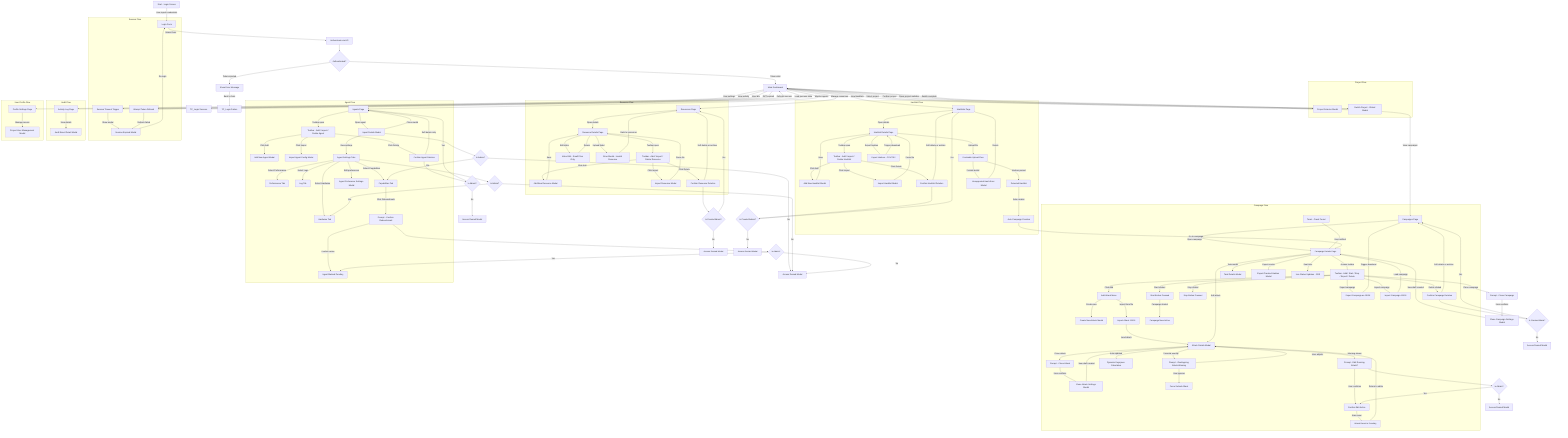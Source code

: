 flowchart TD

  %% Home and Login
  TC_Login_Success[TC_Login Success]
  TC_Login_Failure[TC_Login Failure]

  Start[Start - Login Screen] -->|"User inputs credentials"| LoginForm[Login Form]
  LoginForm -->|"Submit form"| AuthAPI[Authenticate via API]
  AuthAPI --> IsAuthenticated{Authenticated?}
  IsAuthenticated -->|"Token valid"| Dashboard[Main Dashboard]
  IsAuthenticated -->|"Token rejected"| LoginError[Show Error Message]
  LoginError -->|"Back to form"| TC_Login_Failure
  Dashboard -->|"Load success state"| TC_Login_Success

  %% Project selection and creation
  subgraph Project Flow
    Dashboard -->|"Select project"| ProjectPicker[Project Selector Modal]
    ProjectPicker -->|"Confirm project"| Dashboard
    Dashboard -->|"Open project switcher"| SwitchProject[Switch Project - Global Modal]
    SwitchProject -->|"Switch complete"| Dashboard
  end

  %% Campaigns
  CampaignToolbar -->|"Clone campaign"| CloneCampaignPrompt[Prompt - Clone Campaign]
  CloneCampaignPrompt -->|"User confirms"| CloneCampaignForm[Clone Campaign Settings Modal]
  CloneCampaignForm -->|"New draft created"| CampaignDetails
  subgraph Campaign Flow
    Dashboard -->|"View campaigns"| ViewCampaigns[Campaigns Page]
    ViewCampaigns -->|"Open campaign"| CampaignDetails[Campaign Details Page]
    CampaignDetails -->|"Access toolbar"| CampaignToolbar[Toolbar - Add / Start / Stop / Export / Delete]
    CampaignToolbar -->|"Click Add"| NewAttackDropdown[Add Attack Menu]
    NewAttackDropdown -->|"Create new"| NewAttackModal[Create New Attack Modal]
    NewAttackDropdown -->|"Import from file"| ImportAttack[Import Attack JSON]
    ImportAttack -->|"Load attack"| AttackDetails
    CampaignToolbar -->|"Start clicked"| StartCampaign[Start Button Pressed]
    CampaignToolbar -->|"Stop clicked"| StopCampaign[Stop Button Pressed]
    CampaignToolbar -->|"Delete clicked"| DeleteCampaignPrompt[Confirm Campaign Deletion]
    DeleteCampaignPrompt -->|"Soft delete or archive"| ViewCampaigns
    StartCampaign -->|"Campaign started"| CampaignActiveState[Campaign Now Active]
    CampaignToolbar -->|"Export campaign"| SaveExport[Export Campaign as JSON]
    CampaignToolbar -->|"Import campaign"| ImportCampaign[Import Campaign JSON]
    ImportCampaign -->|"Load campaign"| CampaignDetails
    CampaignDetails -->|"Edit attack"| AttackDetails[Attack Details Modal]
    AttackDetails -->|"Clone attack"| CloneAttackPrompt[Prompt - Clone Attack]
    CloneAttackPrompt -->|"User confirms"| CloneAttackForm[Clone Attack Settings Modal]
    CloneAttackForm -->|"New draft created"| AttackDetails
    AttackDetails -->|"Warning shown"| EditWhileRunningPrompt[Prompt - Edit Running Attack?]
    EditWhileRunningPrompt -->|"User confirms"| ConfirmEdit[Confirm Edit Action]
    ConfirmEdit -->|"State reset"| ResetAttackState[Attack Reset to Pending]
    ResetAttackState -->|"Return to editor"| AttackDetails
    AttackDetails -->|"Auto-updated"| KeyspaceEstimation[Dynamic Keyspace Calculation]
    AttackDetails -->|"Potential overlap"| DeduplicationPrompt[Prompt - Overlapping Attack Warning]
    DeduplicationPrompt -->|"User ignores"| ProceedAnyway[Force Submit Attack]
    DeduplicationPrompt -->|"User adjusts"| AttackDetails
    CampaignDetails -->|"Task modal"| TaskDetails[Task Details Modal]
    CampaignDetails -->|"Export cracks"| ExportCracks[Export Cracked Hashes Modal]
    CampaignDetails -->|"Real-time"| LiveUpdates[Live Status Updates - SSE]
    CrackEvent[Toast - Crack Found] -->|"User notified"| CampaignDetails
    SaveExport -->|"Trigger download"| ViewCampaigns
  end

  %% Resources
  subgraph Resource Flow
    Dashboard -->|"Manage resources"| ViewResources[Resources Page]
    ViewResources -->|"Open details"| ResourceDetails[Resource Details Page]
    ResourceDetails -->|"Toolbar open"| ResourceToolbar[Toolbar - Add / Import / Delete Resource]
    ResourceToolbar -->|"Click Add"| AddResourceModal[Add New Resource Modal]
    ResourceToolbar -->|"Click Import"| ImportResourceModal[Import Resource Modal]
    ResourceToolbar -->|"Click Delete"| DeleteResourcePrompt[Confirm Resource Deletion]
    DeleteResourcePrompt -->|"Soft delete or archive"| ViewResources
    ImportResourceModal -->|"Parse file"| ResourceDetails
    AddResourceModal -->|"Save"| ResourceDetails
    ResourceDetails -->|"Edit inline"| EditResource[Inline Edit - Small Files Only]
    EditResource -->|"Return"| ResourceDetails
    ResourceDetails -->|"Upload failed"| UploadError[Error Modal - Invalid Resource]
    UploadError -->|"Back to resources"| ViewResources
      end

  %% Hashlists
  subgraph Hashlist Flow
    Dashboard -->|"View hashlists"| ViewHashlists[Hashlists Page]
    ViewHashlists -->|"Open details"| HashlistDetails[Hashlist Details Page]
    HashlistDetails -->|"Toolbar open"| HashlistToolbar[Toolbar - Add / Import / Delete Hashlist]
    HashlistToolbar -->|"Click Add"| AddHashlistModal[Add New Hashlist Modal]
    HashlistToolbar -->|"Click Import"| ImportHashlistModal[Import Hashlist Modal]
    HashlistToolbar -->|"Click Delete"| DeleteHashlistPrompt[Confirm Hashlist Deletion]
    DeleteHashlistPrompt -->|"Soft delete or archive"| ViewHashlists
    AddHashlistModal -->|"Save"| HashlistDetails
    ImportHashlistModal -->|"Parse file"| HashlistDetails
    HashlistDetails -->|"Upload file"| UploadCrackable[Crackable Upload Flow]
    HashlistDetails -->|"Export hashes"| ExportHashlistTSV[Export Hashes - CSV/TSV]
    ExportHashlistTSV -->|"Trigger download"| HashlistDetails
    UploadCrackable -->|"Hashes parsed"| DetectedHashes[Detected Hashlist]
    DetectedHashes -->|"Auto-creates"| AutoCampaignCreate[Auto Campaign Creation]
    AutoCampaignCreate -->|"Go to campaign"| CampaignDetails
    UploadCrackable -->|"Format invalid"| UploadErrorHash[Unsupported Hash Error Modal]
    UploadErrorHash -->|"Return"| ViewHashlists
      end

  %% Agents
  subgraph Agent Flow
    Dashboard -->|"Monitor agents"| ViewAgents[Agents Page]
    ViewAgents -->|"Toolbar open"| AgentToolbar[Toolbar - Add / Import / Delete Agent]
    AgentToolbar -->|"Click Add"| AddAgentModal[Add New Agent Modal]
    AgentToolbar -->|"Click Import"| ImportAgentModal[Import Agent Config Modal]
    AgentToolbar -->|"Click Delete"| DeleteAgentPrompt[Confirm Agent Deletion]
    DeleteAgentPrompt -->|"Soft delete only"| ViewAgents
    ViewAgents -->|"Open agent"| AgentDetails[Agent Details Modal]
    AgentDetails -->|"View settings"| AgentTabs[Agent Settings Tabs]
    AgentTabs -->|"Select Hardware"| AgentHardware[Hardware Tab]
    AgentTabs -->|"Select Performance"| AgentPerformance[Performance Tab]
    AgentTabs -->|"Select Logs"| AgentLog[Log Tab]
    AgentTabs -->|"Select Capabilities"| AgentCapabilities[Capabilities Tab]
    AgentTabs -->|"Edit preferences"| AgentPreferences[Agent Preference Settings Modal]
    AgentCapabilities -->|"Click Rebenchmark"| RebenchmarkPrompt[Prompt - Confirm Rebenchmark]
    RebenchmarkPrompt -->|"Confirm action"| AgentStateUpdate[Agent Marked Pending]
    AgentDetails -->|"Close modal"| ViewAgents
  end

  %% JWT Session Handling
  subgraph Session Flow
    Dashboard -->|"User idle"| IdleTimeout[Session Timeout Trigger]
    IdleTimeout -->|"Show modal"| ExpiredSessionModal

    Dashboard -->|"JWT expired"| RefreshToken[Attempt Token Refresh]
    RefreshToken -->|"Refresh success"| Dashboard
    RefreshToken -->|"Refresh failed"| ExpiredSessionModal[Session Expired Modal]
    ExpiredSessionModal -->|"Re-login"| LoginForm
  end

  %% Audit and History
  subgraph Audit Flow
    Dashboard -->|"View activity"| ViewAudit[Activity Log Page]
    ViewAudit -->|"View details"| AuditDetails[Audit Event Detail Modal]
  end

  %% Auth and Profile
  subgraph User Profile Flow
    Dashboard -->|"User settings"| ProfileSettings[Profile Settings Page]
    ProfileSettings -->|"Manage access"| ProjectUsers[Project User Management Modal]
  end

  %% Access Control Decisions
  AgentDetails --> IsAdminAgentDetails{Is Admin?}
  IsAdminAgentDetails -->|"Yes"| AgentCapabilities
  IsAdminAgentDetails -->|"No"| AccessDeniedAgent[Access Denied Modal]

  AgentTabs --> IsAdminAgentTabs{Is Admin?}
  IsAdminAgentTabs -->|"Yes"| AgentHardware
  IsAdminAgentTabs -->|"No"| AccessDeniedAgent[Access Denied Modal]

  RebenchmarkPrompt --> IsAdminRebenchmark{Is Admin?}
  IsAdminRebenchmark -->|"Yes"| AgentStateUpdate
  IsAdminRebenchmark -->|"No"| AccessDeniedAgent[Access Denied Modal]

  EditWhileRunningPrompt --> IsAdminEditRunning{Is Admin?}
  IsAdminEditRunning -->|"Yes"| ConfirmEdit
  IsAdminEditRunning -->|"No"| AccessDeniedEdit[Access Denied Modal]

  DeleteAgentPrompt --> IsAdminDelAgent{Is Admin?}
  IsAdminDelAgent -->|"Yes"| ViewAgents
  IsAdminDelAgent -->|"No"| AccessDeniedDelAgent[Access Denied Modal]

  DeleteCampaignPrompt --> IsPrivilegedDelCampaign{Is Creator/Admin?}
  IsPrivilegedDelCampaign -->|"Yes"| ViewCampaigns
  IsPrivilegedDelCampaign -->|"No"| AccessDeniedDelCampaign[Access Denied Modal]

  DeleteResourcePrompt --> IsPrivilegedDelResource{Is Creator/Admin?}
  IsPrivilegedDelResource -->|"Yes"| ViewResources
  IsPrivilegedDelResource -->|"No"| AccessDeniedDelResource[Access Denied Modal]

  DeleteHashlistPrompt --> IsPrivilegedDelHashlist{Is Creator/Admin?}
  IsPrivilegedDelHashlist -->|"Yes"| ViewHashlists
  IsPrivilegedDelHashlist -->|"No"| AccessDeniedDelHashlist[Access Denied Modal]